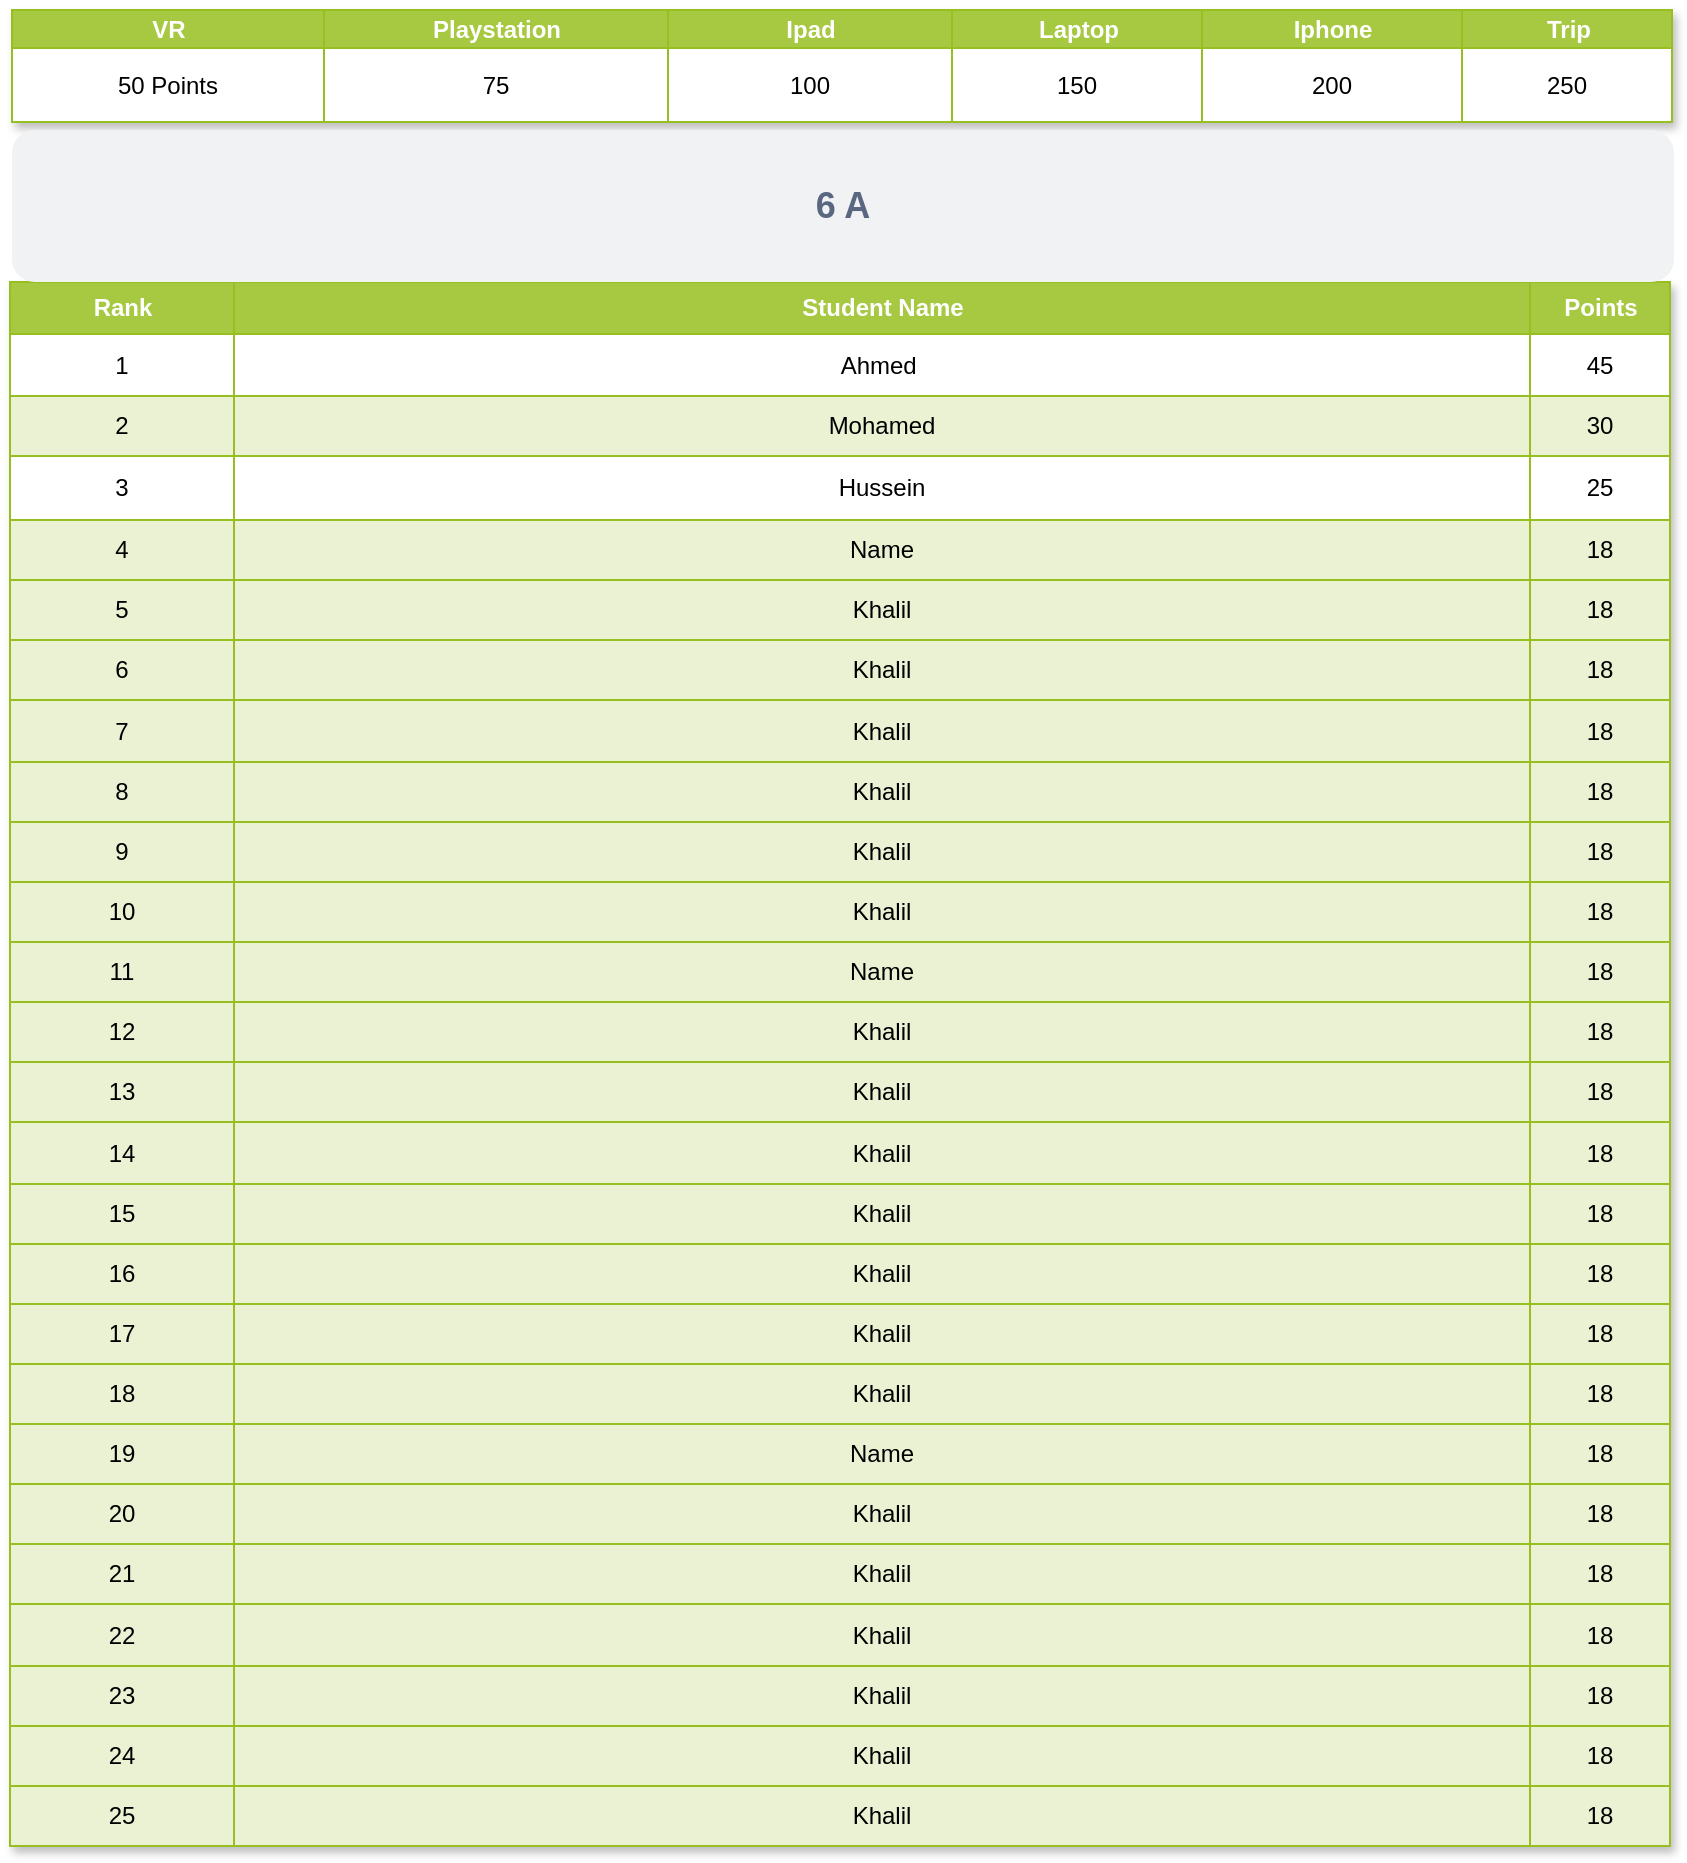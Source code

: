 <mxfile version="21.3.5" type="github">
  <diagram name="Page-1" id="uDbr7ncSvFRYVL_84d-0">
    <mxGraphModel dx="1195" dy="657" grid="1" gridSize="10" guides="1" tooltips="1" connect="1" arrows="1" fold="1" page="1" pageScale="1" pageWidth="850" pageHeight="1100" math="0" shadow="0">
      <root>
        <mxCell id="0" />
        <mxCell id="1" parent="0" />
        <mxCell id="jdthE1kOP9W3dMnnoPZ4-1" value="Assets" style="childLayout=tableLayout;recursiveResize=0;strokeColor=#98bf21;fillColor=#A7C942;shadow=1;" vertex="1" parent="1">
          <mxGeometry x="9" y="236" width="830" height="782.0" as="geometry" />
        </mxCell>
        <mxCell id="jdthE1kOP9W3dMnnoPZ4-2" style="shape=tableRow;horizontal=0;startSize=0;swimlaneHead=0;swimlaneBody=0;top=0;left=0;bottom=0;right=0;dropTarget=0;collapsible=0;recursiveResize=0;expand=0;fontStyle=0;strokeColor=inherit;fillColor=#ffffff;" vertex="1" parent="jdthE1kOP9W3dMnnoPZ4-1">
          <mxGeometry width="830" height="26" as="geometry" />
        </mxCell>
        <mxCell id="jdthE1kOP9W3dMnnoPZ4-44" value="Rank" style="connectable=0;recursiveResize=0;strokeColor=inherit;fillColor=#A7C942;align=center;fontStyle=1;fontColor=#FFFFFF;html=1;" vertex="1" parent="jdthE1kOP9W3dMnnoPZ4-2">
          <mxGeometry width="112" height="26" as="geometry">
            <mxRectangle width="112" height="26" as="alternateBounds" />
          </mxGeometry>
        </mxCell>
        <mxCell id="jdthE1kOP9W3dMnnoPZ4-3" value="Student Name" style="connectable=0;recursiveResize=0;strokeColor=inherit;fillColor=#A7C942;align=center;fontStyle=1;fontColor=#FFFFFF;html=1;" vertex="1" parent="jdthE1kOP9W3dMnnoPZ4-2">
          <mxGeometry x="112" width="648" height="26" as="geometry">
            <mxRectangle width="648" height="26" as="alternateBounds" />
          </mxGeometry>
        </mxCell>
        <mxCell id="jdthE1kOP9W3dMnnoPZ4-5" value="Points" style="connectable=0;recursiveResize=0;strokeColor=inherit;fillColor=#A7C942;align=center;fontStyle=1;fontColor=#FFFFFF;html=1;" vertex="1" parent="jdthE1kOP9W3dMnnoPZ4-2">
          <mxGeometry x="760" width="70" height="26" as="geometry">
            <mxRectangle width="70" height="26" as="alternateBounds" />
          </mxGeometry>
        </mxCell>
        <mxCell id="jdthE1kOP9W3dMnnoPZ4-6" value="" style="shape=tableRow;horizontal=0;startSize=0;swimlaneHead=0;swimlaneBody=0;top=0;left=0;bottom=0;right=0;dropTarget=0;collapsible=0;recursiveResize=0;expand=0;fontStyle=0;strokeColor=inherit;fillColor=#ffffff;" vertex="1" parent="jdthE1kOP9W3dMnnoPZ4-1">
          <mxGeometry y="26" width="830" height="31" as="geometry" />
        </mxCell>
        <mxCell id="jdthE1kOP9W3dMnnoPZ4-45" value="1" style="connectable=0;recursiveResize=0;strokeColor=inherit;fillColor=inherit;align=center;whiteSpace=wrap;html=1;" vertex="1" parent="jdthE1kOP9W3dMnnoPZ4-6">
          <mxGeometry width="112" height="31" as="geometry">
            <mxRectangle width="112" height="31" as="alternateBounds" />
          </mxGeometry>
        </mxCell>
        <mxCell id="jdthE1kOP9W3dMnnoPZ4-7" value="Ahmed&amp;nbsp;" style="connectable=0;recursiveResize=0;strokeColor=inherit;fillColor=inherit;align=center;whiteSpace=wrap;html=1;" vertex="1" parent="jdthE1kOP9W3dMnnoPZ4-6">
          <mxGeometry x="112" width="648" height="31" as="geometry">
            <mxRectangle width="648" height="31" as="alternateBounds" />
          </mxGeometry>
        </mxCell>
        <mxCell id="jdthE1kOP9W3dMnnoPZ4-9" value="45" style="connectable=0;recursiveResize=0;strokeColor=inherit;fillColor=inherit;align=center;whiteSpace=wrap;html=1;" vertex="1" parent="jdthE1kOP9W3dMnnoPZ4-6">
          <mxGeometry x="760" width="70" height="31" as="geometry">
            <mxRectangle width="70" height="31" as="alternateBounds" />
          </mxGeometry>
        </mxCell>
        <mxCell id="jdthE1kOP9W3dMnnoPZ4-10" value="" style="shape=tableRow;horizontal=0;startSize=0;swimlaneHead=0;swimlaneBody=0;top=0;left=0;bottom=0;right=0;dropTarget=0;collapsible=0;recursiveResize=0;expand=0;fontStyle=1;strokeColor=inherit;fillColor=#EAF2D3;" vertex="1" parent="jdthE1kOP9W3dMnnoPZ4-1">
          <mxGeometry y="57" width="830" height="30" as="geometry" />
        </mxCell>
        <mxCell id="jdthE1kOP9W3dMnnoPZ4-46" value="2" style="connectable=0;recursiveResize=0;strokeColor=inherit;fillColor=inherit;whiteSpace=wrap;html=1;" vertex="1" parent="jdthE1kOP9W3dMnnoPZ4-10">
          <mxGeometry width="112" height="30" as="geometry">
            <mxRectangle width="112" height="30" as="alternateBounds" />
          </mxGeometry>
        </mxCell>
        <mxCell id="jdthE1kOP9W3dMnnoPZ4-11" value="Mohamed" style="connectable=0;recursiveResize=0;strokeColor=inherit;fillColor=inherit;whiteSpace=wrap;html=1;" vertex="1" parent="jdthE1kOP9W3dMnnoPZ4-10">
          <mxGeometry x="112" width="648" height="30" as="geometry">
            <mxRectangle width="648" height="30" as="alternateBounds" />
          </mxGeometry>
        </mxCell>
        <mxCell id="jdthE1kOP9W3dMnnoPZ4-13" value="30" style="connectable=0;recursiveResize=0;strokeColor=inherit;fillColor=inherit;whiteSpace=wrap;html=1;" vertex="1" parent="jdthE1kOP9W3dMnnoPZ4-10">
          <mxGeometry x="760" width="70" height="30" as="geometry">
            <mxRectangle width="70" height="30" as="alternateBounds" />
          </mxGeometry>
        </mxCell>
        <mxCell id="jdthE1kOP9W3dMnnoPZ4-14" value="" style="shape=tableRow;horizontal=0;startSize=0;swimlaneHead=0;swimlaneBody=0;top=0;left=0;bottom=0;right=0;dropTarget=0;collapsible=0;recursiveResize=0;expand=0;fontStyle=0;strokeColor=inherit;fillColor=#ffffff;" vertex="1" parent="jdthE1kOP9W3dMnnoPZ4-1">
          <mxGeometry y="87" width="830" height="32" as="geometry" />
        </mxCell>
        <mxCell id="jdthE1kOP9W3dMnnoPZ4-47" value="3" style="connectable=0;recursiveResize=0;strokeColor=inherit;fillColor=inherit;fontStyle=0;align=center;whiteSpace=wrap;html=1;" vertex="1" parent="jdthE1kOP9W3dMnnoPZ4-14">
          <mxGeometry width="112" height="32" as="geometry">
            <mxRectangle width="112" height="32" as="alternateBounds" />
          </mxGeometry>
        </mxCell>
        <mxCell id="jdthE1kOP9W3dMnnoPZ4-15" value="Hussein" style="connectable=0;recursiveResize=0;strokeColor=inherit;fillColor=inherit;fontStyle=0;align=center;whiteSpace=wrap;html=1;" vertex="1" parent="jdthE1kOP9W3dMnnoPZ4-14">
          <mxGeometry x="112" width="648" height="32" as="geometry">
            <mxRectangle width="648" height="32" as="alternateBounds" />
          </mxGeometry>
        </mxCell>
        <mxCell id="jdthE1kOP9W3dMnnoPZ4-17" value="25" style="connectable=0;recursiveResize=0;strokeColor=inherit;fillColor=inherit;fontStyle=0;align=center;whiteSpace=wrap;html=1;" vertex="1" parent="jdthE1kOP9W3dMnnoPZ4-14">
          <mxGeometry x="760" width="70" height="32" as="geometry">
            <mxRectangle width="70" height="32" as="alternateBounds" />
          </mxGeometry>
        </mxCell>
        <mxCell id="jdthE1kOP9W3dMnnoPZ4-18" value="" style="shape=tableRow;horizontal=0;startSize=0;swimlaneHead=0;swimlaneBody=0;top=0;left=0;bottom=0;right=0;dropTarget=0;collapsible=0;recursiveResize=0;expand=0;fontStyle=1;strokeColor=inherit;fillColor=#EAF2D3;" vertex="1" parent="jdthE1kOP9W3dMnnoPZ4-1">
          <mxGeometry y="119" width="830" height="30" as="geometry" />
        </mxCell>
        <mxCell id="jdthE1kOP9W3dMnnoPZ4-48" value="4" style="connectable=0;recursiveResize=0;strokeColor=inherit;fillColor=inherit;whiteSpace=wrap;html=1;" vertex="1" parent="jdthE1kOP9W3dMnnoPZ4-18">
          <mxGeometry width="112" height="30" as="geometry">
            <mxRectangle width="112" height="30" as="alternateBounds" />
          </mxGeometry>
        </mxCell>
        <mxCell id="jdthE1kOP9W3dMnnoPZ4-19" value="Name" style="connectable=0;recursiveResize=0;strokeColor=inherit;fillColor=inherit;whiteSpace=wrap;html=1;" vertex="1" parent="jdthE1kOP9W3dMnnoPZ4-18">
          <mxGeometry x="112" width="648" height="30" as="geometry">
            <mxRectangle width="648" height="30" as="alternateBounds" />
          </mxGeometry>
        </mxCell>
        <mxCell id="jdthE1kOP9W3dMnnoPZ4-21" value="18" style="connectable=0;recursiveResize=0;strokeColor=inherit;fillColor=inherit;whiteSpace=wrap;html=1;" vertex="1" parent="jdthE1kOP9W3dMnnoPZ4-18">
          <mxGeometry x="760" width="70" height="30" as="geometry">
            <mxRectangle width="70" height="30" as="alternateBounds" />
          </mxGeometry>
        </mxCell>
        <mxCell id="jdthE1kOP9W3dMnnoPZ4-57" value="" style="shape=tableRow;horizontal=0;startSize=0;swimlaneHead=0;swimlaneBody=0;top=0;left=0;bottom=0;right=0;dropTarget=0;collapsible=0;recursiveResize=0;expand=0;fontStyle=1;strokeColor=inherit;fillColor=#EAF2D3;" vertex="1" parent="jdthE1kOP9W3dMnnoPZ4-1">
          <mxGeometry y="149" width="830" height="30" as="geometry" />
        </mxCell>
        <mxCell id="jdthE1kOP9W3dMnnoPZ4-58" value="5" style="connectable=0;recursiveResize=0;strokeColor=inherit;fillColor=inherit;whiteSpace=wrap;html=1;" vertex="1" parent="jdthE1kOP9W3dMnnoPZ4-57">
          <mxGeometry width="112" height="30" as="geometry">
            <mxRectangle width="112" height="30" as="alternateBounds" />
          </mxGeometry>
        </mxCell>
        <mxCell id="jdthE1kOP9W3dMnnoPZ4-59" value="Khalil" style="connectable=0;recursiveResize=0;strokeColor=inherit;fillColor=inherit;whiteSpace=wrap;html=1;" vertex="1" parent="jdthE1kOP9W3dMnnoPZ4-57">
          <mxGeometry x="112" width="648" height="30" as="geometry">
            <mxRectangle width="648" height="30" as="alternateBounds" />
          </mxGeometry>
        </mxCell>
        <mxCell id="jdthE1kOP9W3dMnnoPZ4-60" value="18" style="connectable=0;recursiveResize=0;strokeColor=inherit;fillColor=inherit;whiteSpace=wrap;html=1;" vertex="1" parent="jdthE1kOP9W3dMnnoPZ4-57">
          <mxGeometry x="760" width="70" height="30" as="geometry">
            <mxRectangle width="70" height="30" as="alternateBounds" />
          </mxGeometry>
        </mxCell>
        <mxCell id="jdthE1kOP9W3dMnnoPZ4-86" value="" style="shape=tableRow;horizontal=0;startSize=0;swimlaneHead=0;swimlaneBody=0;top=0;left=0;bottom=0;right=0;dropTarget=0;collapsible=0;recursiveResize=0;expand=0;fontStyle=1;strokeColor=inherit;fillColor=#EAF2D3;" vertex="1" parent="jdthE1kOP9W3dMnnoPZ4-1">
          <mxGeometry y="179" width="830" height="30" as="geometry" />
        </mxCell>
        <mxCell id="jdthE1kOP9W3dMnnoPZ4-87" value="6" style="connectable=0;recursiveResize=0;strokeColor=inherit;fillColor=inherit;whiteSpace=wrap;html=1;" vertex="1" parent="jdthE1kOP9W3dMnnoPZ4-86">
          <mxGeometry width="112" height="30" as="geometry">
            <mxRectangle width="112" height="30" as="alternateBounds" />
          </mxGeometry>
        </mxCell>
        <mxCell id="jdthE1kOP9W3dMnnoPZ4-88" value="Khalil" style="connectable=0;recursiveResize=0;strokeColor=inherit;fillColor=inherit;whiteSpace=wrap;html=1;" vertex="1" parent="jdthE1kOP9W3dMnnoPZ4-86">
          <mxGeometry x="112" width="648" height="30" as="geometry">
            <mxRectangle width="648" height="30" as="alternateBounds" />
          </mxGeometry>
        </mxCell>
        <mxCell id="jdthE1kOP9W3dMnnoPZ4-89" value="18" style="connectable=0;recursiveResize=0;strokeColor=inherit;fillColor=inherit;whiteSpace=wrap;html=1;" vertex="1" parent="jdthE1kOP9W3dMnnoPZ4-86">
          <mxGeometry x="760" width="70" height="30" as="geometry">
            <mxRectangle width="70" height="30" as="alternateBounds" />
          </mxGeometry>
        </mxCell>
        <mxCell id="jdthE1kOP9W3dMnnoPZ4-90" value="" style="shape=tableRow;horizontal=0;startSize=0;swimlaneHead=0;swimlaneBody=0;top=0;left=0;bottom=0;right=0;dropTarget=0;collapsible=0;recursiveResize=0;expand=0;fontStyle=1;strokeColor=inherit;fillColor=#EAF2D3;" vertex="1" parent="jdthE1kOP9W3dMnnoPZ4-1">
          <mxGeometry y="209" width="830" height="31" as="geometry" />
        </mxCell>
        <mxCell id="jdthE1kOP9W3dMnnoPZ4-91" value="7" style="connectable=0;recursiveResize=0;strokeColor=inherit;fillColor=inherit;whiteSpace=wrap;html=1;" vertex="1" parent="jdthE1kOP9W3dMnnoPZ4-90">
          <mxGeometry width="112" height="31" as="geometry">
            <mxRectangle width="112" height="31" as="alternateBounds" />
          </mxGeometry>
        </mxCell>
        <mxCell id="jdthE1kOP9W3dMnnoPZ4-92" value="Khalil" style="connectable=0;recursiveResize=0;strokeColor=inherit;fillColor=inherit;whiteSpace=wrap;html=1;" vertex="1" parent="jdthE1kOP9W3dMnnoPZ4-90">
          <mxGeometry x="112" width="648" height="31" as="geometry">
            <mxRectangle width="648" height="31" as="alternateBounds" />
          </mxGeometry>
        </mxCell>
        <mxCell id="jdthE1kOP9W3dMnnoPZ4-93" value="18" style="connectable=0;recursiveResize=0;strokeColor=inherit;fillColor=inherit;whiteSpace=wrap;html=1;" vertex="1" parent="jdthE1kOP9W3dMnnoPZ4-90">
          <mxGeometry x="760" width="70" height="31" as="geometry">
            <mxRectangle width="70" height="31" as="alternateBounds" />
          </mxGeometry>
        </mxCell>
        <mxCell id="jdthE1kOP9W3dMnnoPZ4-94" value="" style="shape=tableRow;horizontal=0;startSize=0;swimlaneHead=0;swimlaneBody=0;top=0;left=0;bottom=0;right=0;dropTarget=0;collapsible=0;recursiveResize=0;expand=0;fontStyle=1;strokeColor=inherit;fillColor=#EAF2D3;" vertex="1" parent="jdthE1kOP9W3dMnnoPZ4-1">
          <mxGeometry y="240" width="830" height="30" as="geometry" />
        </mxCell>
        <mxCell id="jdthE1kOP9W3dMnnoPZ4-95" value="8" style="connectable=0;recursiveResize=0;strokeColor=inherit;fillColor=inherit;whiteSpace=wrap;html=1;" vertex="1" parent="jdthE1kOP9W3dMnnoPZ4-94">
          <mxGeometry width="112" height="30" as="geometry">
            <mxRectangle width="112" height="30" as="alternateBounds" />
          </mxGeometry>
        </mxCell>
        <mxCell id="jdthE1kOP9W3dMnnoPZ4-96" value="Khalil" style="connectable=0;recursiveResize=0;strokeColor=inherit;fillColor=inherit;whiteSpace=wrap;html=1;" vertex="1" parent="jdthE1kOP9W3dMnnoPZ4-94">
          <mxGeometry x="112" width="648" height="30" as="geometry">
            <mxRectangle width="648" height="30" as="alternateBounds" />
          </mxGeometry>
        </mxCell>
        <mxCell id="jdthE1kOP9W3dMnnoPZ4-97" value="18" style="connectable=0;recursiveResize=0;strokeColor=inherit;fillColor=inherit;whiteSpace=wrap;html=1;" vertex="1" parent="jdthE1kOP9W3dMnnoPZ4-94">
          <mxGeometry x="760" width="70" height="30" as="geometry">
            <mxRectangle width="70" height="30" as="alternateBounds" />
          </mxGeometry>
        </mxCell>
        <mxCell id="jdthE1kOP9W3dMnnoPZ4-98" value="" style="shape=tableRow;horizontal=0;startSize=0;swimlaneHead=0;swimlaneBody=0;top=0;left=0;bottom=0;right=0;dropTarget=0;collapsible=0;recursiveResize=0;expand=0;fontStyle=1;strokeColor=inherit;fillColor=#EAF2D3;" vertex="1" parent="jdthE1kOP9W3dMnnoPZ4-1">
          <mxGeometry y="270" width="830" height="30" as="geometry" />
        </mxCell>
        <mxCell id="jdthE1kOP9W3dMnnoPZ4-99" value="9" style="connectable=0;recursiveResize=0;strokeColor=inherit;fillColor=inherit;whiteSpace=wrap;html=1;" vertex="1" parent="jdthE1kOP9W3dMnnoPZ4-98">
          <mxGeometry width="112" height="30" as="geometry">
            <mxRectangle width="112" height="30" as="alternateBounds" />
          </mxGeometry>
        </mxCell>
        <mxCell id="jdthE1kOP9W3dMnnoPZ4-100" value="Khalil" style="connectable=0;recursiveResize=0;strokeColor=inherit;fillColor=inherit;whiteSpace=wrap;html=1;" vertex="1" parent="jdthE1kOP9W3dMnnoPZ4-98">
          <mxGeometry x="112" width="648" height="30" as="geometry">
            <mxRectangle width="648" height="30" as="alternateBounds" />
          </mxGeometry>
        </mxCell>
        <mxCell id="jdthE1kOP9W3dMnnoPZ4-101" value="18" style="connectable=0;recursiveResize=0;strokeColor=inherit;fillColor=inherit;whiteSpace=wrap;html=1;" vertex="1" parent="jdthE1kOP9W3dMnnoPZ4-98">
          <mxGeometry x="760" width="70" height="30" as="geometry">
            <mxRectangle width="70" height="30" as="alternateBounds" />
          </mxGeometry>
        </mxCell>
        <mxCell id="jdthE1kOP9W3dMnnoPZ4-102" value="" style="shape=tableRow;horizontal=0;startSize=0;swimlaneHead=0;swimlaneBody=0;top=0;left=0;bottom=0;right=0;dropTarget=0;collapsible=0;recursiveResize=0;expand=0;fontStyle=1;strokeColor=inherit;fillColor=#EAF2D3;" vertex="1" parent="jdthE1kOP9W3dMnnoPZ4-1">
          <mxGeometry y="300" width="830" height="30" as="geometry" />
        </mxCell>
        <mxCell id="jdthE1kOP9W3dMnnoPZ4-103" value="10" style="connectable=0;recursiveResize=0;strokeColor=inherit;fillColor=inherit;whiteSpace=wrap;html=1;" vertex="1" parent="jdthE1kOP9W3dMnnoPZ4-102">
          <mxGeometry width="112" height="30" as="geometry">
            <mxRectangle width="112" height="30" as="alternateBounds" />
          </mxGeometry>
        </mxCell>
        <mxCell id="jdthE1kOP9W3dMnnoPZ4-104" value="Khalil" style="connectable=0;recursiveResize=0;strokeColor=inherit;fillColor=inherit;whiteSpace=wrap;html=1;" vertex="1" parent="jdthE1kOP9W3dMnnoPZ4-102">
          <mxGeometry x="112" width="648" height="30" as="geometry">
            <mxRectangle width="648" height="30" as="alternateBounds" />
          </mxGeometry>
        </mxCell>
        <mxCell id="jdthE1kOP9W3dMnnoPZ4-105" value="18" style="connectable=0;recursiveResize=0;strokeColor=inherit;fillColor=inherit;whiteSpace=wrap;html=1;" vertex="1" parent="jdthE1kOP9W3dMnnoPZ4-102">
          <mxGeometry x="760" width="70" height="30" as="geometry">
            <mxRectangle width="70" height="30" as="alternateBounds" />
          </mxGeometry>
        </mxCell>
        <mxCell id="jdthE1kOP9W3dMnnoPZ4-106" value="" style="shape=tableRow;horizontal=0;startSize=0;swimlaneHead=0;swimlaneBody=0;top=0;left=0;bottom=0;right=0;dropTarget=0;collapsible=0;recursiveResize=0;expand=0;fontStyle=1;strokeColor=inherit;fillColor=#EAF2D3;" vertex="1" parent="jdthE1kOP9W3dMnnoPZ4-1">
          <mxGeometry y="330" width="830" height="30" as="geometry" />
        </mxCell>
        <mxCell id="jdthE1kOP9W3dMnnoPZ4-107" value="11" style="connectable=0;recursiveResize=0;strokeColor=inherit;fillColor=inherit;whiteSpace=wrap;html=1;" vertex="1" parent="jdthE1kOP9W3dMnnoPZ4-106">
          <mxGeometry width="112" height="30" as="geometry">
            <mxRectangle width="112" height="30" as="alternateBounds" />
          </mxGeometry>
        </mxCell>
        <mxCell id="jdthE1kOP9W3dMnnoPZ4-108" value="Name" style="connectable=0;recursiveResize=0;strokeColor=inherit;fillColor=inherit;whiteSpace=wrap;html=1;" vertex="1" parent="jdthE1kOP9W3dMnnoPZ4-106">
          <mxGeometry x="112" width="648" height="30" as="geometry">
            <mxRectangle width="648" height="30" as="alternateBounds" />
          </mxGeometry>
        </mxCell>
        <mxCell id="jdthE1kOP9W3dMnnoPZ4-109" value="18" style="connectable=0;recursiveResize=0;strokeColor=inherit;fillColor=inherit;whiteSpace=wrap;html=1;" vertex="1" parent="jdthE1kOP9W3dMnnoPZ4-106">
          <mxGeometry x="760" width="70" height="30" as="geometry">
            <mxRectangle width="70" height="30" as="alternateBounds" />
          </mxGeometry>
        </mxCell>
        <mxCell id="jdthE1kOP9W3dMnnoPZ4-110" value="" style="shape=tableRow;horizontal=0;startSize=0;swimlaneHead=0;swimlaneBody=0;top=0;left=0;bottom=0;right=0;dropTarget=0;collapsible=0;recursiveResize=0;expand=0;fontStyle=1;strokeColor=inherit;fillColor=#EAF2D3;" vertex="1" parent="jdthE1kOP9W3dMnnoPZ4-1">
          <mxGeometry y="360" width="830" height="30" as="geometry" />
        </mxCell>
        <mxCell id="jdthE1kOP9W3dMnnoPZ4-111" value="12" style="connectable=0;recursiveResize=0;strokeColor=inherit;fillColor=inherit;whiteSpace=wrap;html=1;" vertex="1" parent="jdthE1kOP9W3dMnnoPZ4-110">
          <mxGeometry width="112" height="30" as="geometry">
            <mxRectangle width="112" height="30" as="alternateBounds" />
          </mxGeometry>
        </mxCell>
        <mxCell id="jdthE1kOP9W3dMnnoPZ4-112" value="Khalil" style="connectable=0;recursiveResize=0;strokeColor=inherit;fillColor=inherit;whiteSpace=wrap;html=1;" vertex="1" parent="jdthE1kOP9W3dMnnoPZ4-110">
          <mxGeometry x="112" width="648" height="30" as="geometry">
            <mxRectangle width="648" height="30" as="alternateBounds" />
          </mxGeometry>
        </mxCell>
        <mxCell id="jdthE1kOP9W3dMnnoPZ4-113" value="18" style="connectable=0;recursiveResize=0;strokeColor=inherit;fillColor=inherit;whiteSpace=wrap;html=1;" vertex="1" parent="jdthE1kOP9W3dMnnoPZ4-110">
          <mxGeometry x="760" width="70" height="30" as="geometry">
            <mxRectangle width="70" height="30" as="alternateBounds" />
          </mxGeometry>
        </mxCell>
        <mxCell id="jdthE1kOP9W3dMnnoPZ4-114" value="" style="shape=tableRow;horizontal=0;startSize=0;swimlaneHead=0;swimlaneBody=0;top=0;left=0;bottom=0;right=0;dropTarget=0;collapsible=0;recursiveResize=0;expand=0;fontStyle=1;strokeColor=inherit;fillColor=#EAF2D3;" vertex="1" parent="jdthE1kOP9W3dMnnoPZ4-1">
          <mxGeometry y="390" width="830" height="30" as="geometry" />
        </mxCell>
        <mxCell id="jdthE1kOP9W3dMnnoPZ4-115" value="13" style="connectable=0;recursiveResize=0;strokeColor=inherit;fillColor=inherit;whiteSpace=wrap;html=1;" vertex="1" parent="jdthE1kOP9W3dMnnoPZ4-114">
          <mxGeometry width="112" height="30" as="geometry">
            <mxRectangle width="112" height="30" as="alternateBounds" />
          </mxGeometry>
        </mxCell>
        <mxCell id="jdthE1kOP9W3dMnnoPZ4-116" value="Khalil" style="connectable=0;recursiveResize=0;strokeColor=inherit;fillColor=inherit;whiteSpace=wrap;html=1;" vertex="1" parent="jdthE1kOP9W3dMnnoPZ4-114">
          <mxGeometry x="112" width="648" height="30" as="geometry">
            <mxRectangle width="648" height="30" as="alternateBounds" />
          </mxGeometry>
        </mxCell>
        <mxCell id="jdthE1kOP9W3dMnnoPZ4-117" value="18" style="connectable=0;recursiveResize=0;strokeColor=inherit;fillColor=inherit;whiteSpace=wrap;html=1;" vertex="1" parent="jdthE1kOP9W3dMnnoPZ4-114">
          <mxGeometry x="760" width="70" height="30" as="geometry">
            <mxRectangle width="70" height="30" as="alternateBounds" />
          </mxGeometry>
        </mxCell>
        <mxCell id="jdthE1kOP9W3dMnnoPZ4-118" value="" style="shape=tableRow;horizontal=0;startSize=0;swimlaneHead=0;swimlaneBody=0;top=0;left=0;bottom=0;right=0;dropTarget=0;collapsible=0;recursiveResize=0;expand=0;fontStyle=1;strokeColor=inherit;fillColor=#EAF2D3;" vertex="1" parent="jdthE1kOP9W3dMnnoPZ4-1">
          <mxGeometry y="420" width="830" height="31" as="geometry" />
        </mxCell>
        <mxCell id="jdthE1kOP9W3dMnnoPZ4-119" value="14" style="connectable=0;recursiveResize=0;strokeColor=inherit;fillColor=inherit;whiteSpace=wrap;html=1;" vertex="1" parent="jdthE1kOP9W3dMnnoPZ4-118">
          <mxGeometry width="112" height="31" as="geometry">
            <mxRectangle width="112" height="31" as="alternateBounds" />
          </mxGeometry>
        </mxCell>
        <mxCell id="jdthE1kOP9W3dMnnoPZ4-120" value="Khalil" style="connectable=0;recursiveResize=0;strokeColor=inherit;fillColor=inherit;whiteSpace=wrap;html=1;" vertex="1" parent="jdthE1kOP9W3dMnnoPZ4-118">
          <mxGeometry x="112" width="648" height="31" as="geometry">
            <mxRectangle width="648" height="31" as="alternateBounds" />
          </mxGeometry>
        </mxCell>
        <mxCell id="jdthE1kOP9W3dMnnoPZ4-121" value="18" style="connectable=0;recursiveResize=0;strokeColor=inherit;fillColor=inherit;whiteSpace=wrap;html=1;" vertex="1" parent="jdthE1kOP9W3dMnnoPZ4-118">
          <mxGeometry x="760" width="70" height="31" as="geometry">
            <mxRectangle width="70" height="31" as="alternateBounds" />
          </mxGeometry>
        </mxCell>
        <mxCell id="jdthE1kOP9W3dMnnoPZ4-122" value="" style="shape=tableRow;horizontal=0;startSize=0;swimlaneHead=0;swimlaneBody=0;top=0;left=0;bottom=0;right=0;dropTarget=0;collapsible=0;recursiveResize=0;expand=0;fontStyle=1;strokeColor=inherit;fillColor=#EAF2D3;" vertex="1" parent="jdthE1kOP9W3dMnnoPZ4-1">
          <mxGeometry y="451" width="830" height="30" as="geometry" />
        </mxCell>
        <mxCell id="jdthE1kOP9W3dMnnoPZ4-123" value="15" style="connectable=0;recursiveResize=0;strokeColor=inherit;fillColor=inherit;whiteSpace=wrap;html=1;" vertex="1" parent="jdthE1kOP9W3dMnnoPZ4-122">
          <mxGeometry width="112" height="30" as="geometry">
            <mxRectangle width="112" height="30" as="alternateBounds" />
          </mxGeometry>
        </mxCell>
        <mxCell id="jdthE1kOP9W3dMnnoPZ4-124" value="Khalil" style="connectable=0;recursiveResize=0;strokeColor=inherit;fillColor=inherit;whiteSpace=wrap;html=1;" vertex="1" parent="jdthE1kOP9W3dMnnoPZ4-122">
          <mxGeometry x="112" width="648" height="30" as="geometry">
            <mxRectangle width="648" height="30" as="alternateBounds" />
          </mxGeometry>
        </mxCell>
        <mxCell id="jdthE1kOP9W3dMnnoPZ4-125" value="18" style="connectable=0;recursiveResize=0;strokeColor=inherit;fillColor=inherit;whiteSpace=wrap;html=1;" vertex="1" parent="jdthE1kOP9W3dMnnoPZ4-122">
          <mxGeometry x="760" width="70" height="30" as="geometry">
            <mxRectangle width="70" height="30" as="alternateBounds" />
          </mxGeometry>
        </mxCell>
        <mxCell id="jdthE1kOP9W3dMnnoPZ4-126" value="" style="shape=tableRow;horizontal=0;startSize=0;swimlaneHead=0;swimlaneBody=0;top=0;left=0;bottom=0;right=0;dropTarget=0;collapsible=0;recursiveResize=0;expand=0;fontStyle=1;strokeColor=inherit;fillColor=#EAF2D3;" vertex="1" parent="jdthE1kOP9W3dMnnoPZ4-1">
          <mxGeometry y="481" width="830" height="30" as="geometry" />
        </mxCell>
        <mxCell id="jdthE1kOP9W3dMnnoPZ4-127" value="16" style="connectable=0;recursiveResize=0;strokeColor=inherit;fillColor=inherit;whiteSpace=wrap;html=1;" vertex="1" parent="jdthE1kOP9W3dMnnoPZ4-126">
          <mxGeometry width="112" height="30" as="geometry">
            <mxRectangle width="112" height="30" as="alternateBounds" />
          </mxGeometry>
        </mxCell>
        <mxCell id="jdthE1kOP9W3dMnnoPZ4-128" value="Khalil" style="connectable=0;recursiveResize=0;strokeColor=inherit;fillColor=inherit;whiteSpace=wrap;html=1;" vertex="1" parent="jdthE1kOP9W3dMnnoPZ4-126">
          <mxGeometry x="112" width="648" height="30" as="geometry">
            <mxRectangle width="648" height="30" as="alternateBounds" />
          </mxGeometry>
        </mxCell>
        <mxCell id="jdthE1kOP9W3dMnnoPZ4-129" value="18" style="connectable=0;recursiveResize=0;strokeColor=inherit;fillColor=inherit;whiteSpace=wrap;html=1;" vertex="1" parent="jdthE1kOP9W3dMnnoPZ4-126">
          <mxGeometry x="760" width="70" height="30" as="geometry">
            <mxRectangle width="70" height="30" as="alternateBounds" />
          </mxGeometry>
        </mxCell>
        <mxCell id="jdthE1kOP9W3dMnnoPZ4-130" value="" style="shape=tableRow;horizontal=0;startSize=0;swimlaneHead=0;swimlaneBody=0;top=0;left=0;bottom=0;right=0;dropTarget=0;collapsible=0;recursiveResize=0;expand=0;fontStyle=1;strokeColor=inherit;fillColor=#EAF2D3;" vertex="1" parent="jdthE1kOP9W3dMnnoPZ4-1">
          <mxGeometry y="511" width="830" height="30" as="geometry" />
        </mxCell>
        <mxCell id="jdthE1kOP9W3dMnnoPZ4-131" value="17" style="connectable=0;recursiveResize=0;strokeColor=inherit;fillColor=inherit;whiteSpace=wrap;html=1;" vertex="1" parent="jdthE1kOP9W3dMnnoPZ4-130">
          <mxGeometry width="112" height="30" as="geometry">
            <mxRectangle width="112" height="30" as="alternateBounds" />
          </mxGeometry>
        </mxCell>
        <mxCell id="jdthE1kOP9W3dMnnoPZ4-132" value="Khalil" style="connectable=0;recursiveResize=0;strokeColor=inherit;fillColor=inherit;whiteSpace=wrap;html=1;" vertex="1" parent="jdthE1kOP9W3dMnnoPZ4-130">
          <mxGeometry x="112" width="648" height="30" as="geometry">
            <mxRectangle width="648" height="30" as="alternateBounds" />
          </mxGeometry>
        </mxCell>
        <mxCell id="jdthE1kOP9W3dMnnoPZ4-133" value="18" style="connectable=0;recursiveResize=0;strokeColor=inherit;fillColor=inherit;whiteSpace=wrap;html=1;" vertex="1" parent="jdthE1kOP9W3dMnnoPZ4-130">
          <mxGeometry x="760" width="70" height="30" as="geometry">
            <mxRectangle width="70" height="30" as="alternateBounds" />
          </mxGeometry>
        </mxCell>
        <mxCell id="jdthE1kOP9W3dMnnoPZ4-134" value="" style="shape=tableRow;horizontal=0;startSize=0;swimlaneHead=0;swimlaneBody=0;top=0;left=0;bottom=0;right=0;dropTarget=0;collapsible=0;recursiveResize=0;expand=0;fontStyle=1;strokeColor=inherit;fillColor=#EAF2D3;" vertex="1" parent="jdthE1kOP9W3dMnnoPZ4-1">
          <mxGeometry y="541" width="830" height="30" as="geometry" />
        </mxCell>
        <mxCell id="jdthE1kOP9W3dMnnoPZ4-135" value="18" style="connectable=0;recursiveResize=0;strokeColor=inherit;fillColor=inherit;whiteSpace=wrap;html=1;" vertex="1" parent="jdthE1kOP9W3dMnnoPZ4-134">
          <mxGeometry width="112" height="30" as="geometry">
            <mxRectangle width="112" height="30" as="alternateBounds" />
          </mxGeometry>
        </mxCell>
        <mxCell id="jdthE1kOP9W3dMnnoPZ4-136" value="Khalil" style="connectable=0;recursiveResize=0;strokeColor=inherit;fillColor=inherit;whiteSpace=wrap;html=1;" vertex="1" parent="jdthE1kOP9W3dMnnoPZ4-134">
          <mxGeometry x="112" width="648" height="30" as="geometry">
            <mxRectangle width="648" height="30" as="alternateBounds" />
          </mxGeometry>
        </mxCell>
        <mxCell id="jdthE1kOP9W3dMnnoPZ4-137" value="18" style="connectable=0;recursiveResize=0;strokeColor=inherit;fillColor=inherit;whiteSpace=wrap;html=1;" vertex="1" parent="jdthE1kOP9W3dMnnoPZ4-134">
          <mxGeometry x="760" width="70" height="30" as="geometry">
            <mxRectangle width="70" height="30" as="alternateBounds" />
          </mxGeometry>
        </mxCell>
        <mxCell id="jdthE1kOP9W3dMnnoPZ4-138" value="" style="shape=tableRow;horizontal=0;startSize=0;swimlaneHead=0;swimlaneBody=0;top=0;left=0;bottom=0;right=0;dropTarget=0;collapsible=0;recursiveResize=0;expand=0;fontStyle=1;strokeColor=inherit;fillColor=#EAF2D3;" vertex="1" parent="jdthE1kOP9W3dMnnoPZ4-1">
          <mxGeometry y="571" width="830" height="30" as="geometry" />
        </mxCell>
        <mxCell id="jdthE1kOP9W3dMnnoPZ4-139" value="19" style="connectable=0;recursiveResize=0;strokeColor=inherit;fillColor=inherit;whiteSpace=wrap;html=1;" vertex="1" parent="jdthE1kOP9W3dMnnoPZ4-138">
          <mxGeometry width="112" height="30" as="geometry">
            <mxRectangle width="112" height="30" as="alternateBounds" />
          </mxGeometry>
        </mxCell>
        <mxCell id="jdthE1kOP9W3dMnnoPZ4-140" value="Name" style="connectable=0;recursiveResize=0;strokeColor=inherit;fillColor=inherit;whiteSpace=wrap;html=1;" vertex="1" parent="jdthE1kOP9W3dMnnoPZ4-138">
          <mxGeometry x="112" width="648" height="30" as="geometry">
            <mxRectangle width="648" height="30" as="alternateBounds" />
          </mxGeometry>
        </mxCell>
        <mxCell id="jdthE1kOP9W3dMnnoPZ4-141" value="18" style="connectable=0;recursiveResize=0;strokeColor=inherit;fillColor=inherit;whiteSpace=wrap;html=1;" vertex="1" parent="jdthE1kOP9W3dMnnoPZ4-138">
          <mxGeometry x="760" width="70" height="30" as="geometry">
            <mxRectangle width="70" height="30" as="alternateBounds" />
          </mxGeometry>
        </mxCell>
        <mxCell id="jdthE1kOP9W3dMnnoPZ4-142" value="" style="shape=tableRow;horizontal=0;startSize=0;swimlaneHead=0;swimlaneBody=0;top=0;left=0;bottom=0;right=0;dropTarget=0;collapsible=0;recursiveResize=0;expand=0;fontStyle=1;strokeColor=inherit;fillColor=#EAF2D3;" vertex="1" parent="jdthE1kOP9W3dMnnoPZ4-1">
          <mxGeometry y="601" width="830" height="30" as="geometry" />
        </mxCell>
        <mxCell id="jdthE1kOP9W3dMnnoPZ4-143" value="20" style="connectable=0;recursiveResize=0;strokeColor=inherit;fillColor=inherit;whiteSpace=wrap;html=1;" vertex="1" parent="jdthE1kOP9W3dMnnoPZ4-142">
          <mxGeometry width="112" height="30" as="geometry">
            <mxRectangle width="112" height="30" as="alternateBounds" />
          </mxGeometry>
        </mxCell>
        <mxCell id="jdthE1kOP9W3dMnnoPZ4-144" value="Khalil" style="connectable=0;recursiveResize=0;strokeColor=inherit;fillColor=inherit;whiteSpace=wrap;html=1;" vertex="1" parent="jdthE1kOP9W3dMnnoPZ4-142">
          <mxGeometry x="112" width="648" height="30" as="geometry">
            <mxRectangle width="648" height="30" as="alternateBounds" />
          </mxGeometry>
        </mxCell>
        <mxCell id="jdthE1kOP9W3dMnnoPZ4-145" value="18" style="connectable=0;recursiveResize=0;strokeColor=inherit;fillColor=inherit;whiteSpace=wrap;html=1;" vertex="1" parent="jdthE1kOP9W3dMnnoPZ4-142">
          <mxGeometry x="760" width="70" height="30" as="geometry">
            <mxRectangle width="70" height="30" as="alternateBounds" />
          </mxGeometry>
        </mxCell>
        <mxCell id="jdthE1kOP9W3dMnnoPZ4-146" value="" style="shape=tableRow;horizontal=0;startSize=0;swimlaneHead=0;swimlaneBody=0;top=0;left=0;bottom=0;right=0;dropTarget=0;collapsible=0;recursiveResize=0;expand=0;fontStyle=1;strokeColor=inherit;fillColor=#EAF2D3;" vertex="1" parent="jdthE1kOP9W3dMnnoPZ4-1">
          <mxGeometry y="631" width="830" height="30" as="geometry" />
        </mxCell>
        <mxCell id="jdthE1kOP9W3dMnnoPZ4-147" value="21" style="connectable=0;recursiveResize=0;strokeColor=inherit;fillColor=inherit;whiteSpace=wrap;html=1;" vertex="1" parent="jdthE1kOP9W3dMnnoPZ4-146">
          <mxGeometry width="112" height="30" as="geometry">
            <mxRectangle width="112" height="30" as="alternateBounds" />
          </mxGeometry>
        </mxCell>
        <mxCell id="jdthE1kOP9W3dMnnoPZ4-148" value="Khalil" style="connectable=0;recursiveResize=0;strokeColor=inherit;fillColor=inherit;whiteSpace=wrap;html=1;" vertex="1" parent="jdthE1kOP9W3dMnnoPZ4-146">
          <mxGeometry x="112" width="648" height="30" as="geometry">
            <mxRectangle width="648" height="30" as="alternateBounds" />
          </mxGeometry>
        </mxCell>
        <mxCell id="jdthE1kOP9W3dMnnoPZ4-149" value="18" style="connectable=0;recursiveResize=0;strokeColor=inherit;fillColor=inherit;whiteSpace=wrap;html=1;" vertex="1" parent="jdthE1kOP9W3dMnnoPZ4-146">
          <mxGeometry x="760" width="70" height="30" as="geometry">
            <mxRectangle width="70" height="30" as="alternateBounds" />
          </mxGeometry>
        </mxCell>
        <mxCell id="jdthE1kOP9W3dMnnoPZ4-150" value="" style="shape=tableRow;horizontal=0;startSize=0;swimlaneHead=0;swimlaneBody=0;top=0;left=0;bottom=0;right=0;dropTarget=0;collapsible=0;recursiveResize=0;expand=0;fontStyle=1;strokeColor=inherit;fillColor=#EAF2D3;" vertex="1" parent="jdthE1kOP9W3dMnnoPZ4-1">
          <mxGeometry y="661" width="830" height="31" as="geometry" />
        </mxCell>
        <mxCell id="jdthE1kOP9W3dMnnoPZ4-151" value="22" style="connectable=0;recursiveResize=0;strokeColor=inherit;fillColor=inherit;whiteSpace=wrap;html=1;" vertex="1" parent="jdthE1kOP9W3dMnnoPZ4-150">
          <mxGeometry width="112" height="31" as="geometry">
            <mxRectangle width="112" height="31" as="alternateBounds" />
          </mxGeometry>
        </mxCell>
        <mxCell id="jdthE1kOP9W3dMnnoPZ4-152" value="Khalil" style="connectable=0;recursiveResize=0;strokeColor=inherit;fillColor=inherit;whiteSpace=wrap;html=1;" vertex="1" parent="jdthE1kOP9W3dMnnoPZ4-150">
          <mxGeometry x="112" width="648" height="31" as="geometry">
            <mxRectangle width="648" height="31" as="alternateBounds" />
          </mxGeometry>
        </mxCell>
        <mxCell id="jdthE1kOP9W3dMnnoPZ4-153" value="18" style="connectable=0;recursiveResize=0;strokeColor=inherit;fillColor=inherit;whiteSpace=wrap;html=1;" vertex="1" parent="jdthE1kOP9W3dMnnoPZ4-150">
          <mxGeometry x="760" width="70" height="31" as="geometry">
            <mxRectangle width="70" height="31" as="alternateBounds" />
          </mxGeometry>
        </mxCell>
        <mxCell id="jdthE1kOP9W3dMnnoPZ4-154" value="" style="shape=tableRow;horizontal=0;startSize=0;swimlaneHead=0;swimlaneBody=0;top=0;left=0;bottom=0;right=0;dropTarget=0;collapsible=0;recursiveResize=0;expand=0;fontStyle=1;strokeColor=inherit;fillColor=#EAF2D3;" vertex="1" parent="jdthE1kOP9W3dMnnoPZ4-1">
          <mxGeometry y="692" width="830" height="30" as="geometry" />
        </mxCell>
        <mxCell id="jdthE1kOP9W3dMnnoPZ4-155" value="23" style="connectable=0;recursiveResize=0;strokeColor=inherit;fillColor=inherit;whiteSpace=wrap;html=1;" vertex="1" parent="jdthE1kOP9W3dMnnoPZ4-154">
          <mxGeometry width="112" height="30" as="geometry">
            <mxRectangle width="112" height="30" as="alternateBounds" />
          </mxGeometry>
        </mxCell>
        <mxCell id="jdthE1kOP9W3dMnnoPZ4-156" value="Khalil" style="connectable=0;recursiveResize=0;strokeColor=inherit;fillColor=inherit;whiteSpace=wrap;html=1;" vertex="1" parent="jdthE1kOP9W3dMnnoPZ4-154">
          <mxGeometry x="112" width="648" height="30" as="geometry">
            <mxRectangle width="648" height="30" as="alternateBounds" />
          </mxGeometry>
        </mxCell>
        <mxCell id="jdthE1kOP9W3dMnnoPZ4-157" value="18" style="connectable=0;recursiveResize=0;strokeColor=inherit;fillColor=inherit;whiteSpace=wrap;html=1;" vertex="1" parent="jdthE1kOP9W3dMnnoPZ4-154">
          <mxGeometry x="760" width="70" height="30" as="geometry">
            <mxRectangle width="70" height="30" as="alternateBounds" />
          </mxGeometry>
        </mxCell>
        <mxCell id="jdthE1kOP9W3dMnnoPZ4-158" value="" style="shape=tableRow;horizontal=0;startSize=0;swimlaneHead=0;swimlaneBody=0;top=0;left=0;bottom=0;right=0;dropTarget=0;collapsible=0;recursiveResize=0;expand=0;fontStyle=1;strokeColor=inherit;fillColor=#EAF2D3;" vertex="1" parent="jdthE1kOP9W3dMnnoPZ4-1">
          <mxGeometry y="722" width="830" height="30" as="geometry" />
        </mxCell>
        <mxCell id="jdthE1kOP9W3dMnnoPZ4-159" value="24" style="connectable=0;recursiveResize=0;strokeColor=inherit;fillColor=inherit;whiteSpace=wrap;html=1;" vertex="1" parent="jdthE1kOP9W3dMnnoPZ4-158">
          <mxGeometry width="112" height="30" as="geometry">
            <mxRectangle width="112" height="30" as="alternateBounds" />
          </mxGeometry>
        </mxCell>
        <mxCell id="jdthE1kOP9W3dMnnoPZ4-160" value="Khalil" style="connectable=0;recursiveResize=0;strokeColor=inherit;fillColor=inherit;whiteSpace=wrap;html=1;" vertex="1" parent="jdthE1kOP9W3dMnnoPZ4-158">
          <mxGeometry x="112" width="648" height="30" as="geometry">
            <mxRectangle width="648" height="30" as="alternateBounds" />
          </mxGeometry>
        </mxCell>
        <mxCell id="jdthE1kOP9W3dMnnoPZ4-161" value="18" style="connectable=0;recursiveResize=0;strokeColor=inherit;fillColor=inherit;whiteSpace=wrap;html=1;" vertex="1" parent="jdthE1kOP9W3dMnnoPZ4-158">
          <mxGeometry x="760" width="70" height="30" as="geometry">
            <mxRectangle width="70" height="30" as="alternateBounds" />
          </mxGeometry>
        </mxCell>
        <mxCell id="jdthE1kOP9W3dMnnoPZ4-162" value="" style="shape=tableRow;horizontal=0;startSize=0;swimlaneHead=0;swimlaneBody=0;top=0;left=0;bottom=0;right=0;dropTarget=0;collapsible=0;recursiveResize=0;expand=0;fontStyle=1;strokeColor=inherit;fillColor=#EAF2D3;" vertex="1" parent="jdthE1kOP9W3dMnnoPZ4-1">
          <mxGeometry y="752" width="830" height="30" as="geometry" />
        </mxCell>
        <mxCell id="jdthE1kOP9W3dMnnoPZ4-163" value="25" style="connectable=0;recursiveResize=0;strokeColor=inherit;fillColor=inherit;whiteSpace=wrap;html=1;" vertex="1" parent="jdthE1kOP9W3dMnnoPZ4-162">
          <mxGeometry width="112" height="30" as="geometry">
            <mxRectangle width="112" height="30" as="alternateBounds" />
          </mxGeometry>
        </mxCell>
        <mxCell id="jdthE1kOP9W3dMnnoPZ4-164" value="Khalil" style="connectable=0;recursiveResize=0;strokeColor=inherit;fillColor=inherit;whiteSpace=wrap;html=1;" vertex="1" parent="jdthE1kOP9W3dMnnoPZ4-162">
          <mxGeometry x="112" width="648" height="30" as="geometry">
            <mxRectangle width="648" height="30" as="alternateBounds" />
          </mxGeometry>
        </mxCell>
        <mxCell id="jdthE1kOP9W3dMnnoPZ4-165" value="18" style="connectable=0;recursiveResize=0;strokeColor=inherit;fillColor=inherit;whiteSpace=wrap;html=1;" vertex="1" parent="jdthE1kOP9W3dMnnoPZ4-162">
          <mxGeometry x="760" width="70" height="30" as="geometry">
            <mxRectangle width="70" height="30" as="alternateBounds" />
          </mxGeometry>
        </mxCell>
        <mxCell id="jdthE1kOP9W3dMnnoPZ4-22" value="Assets" style="childLayout=tableLayout;recursiveResize=0;strokeColor=#98bf21;fillColor=#A7C942;shadow=1;" vertex="1" parent="1">
          <mxGeometry x="10" y="100" width="830" height="56" as="geometry" />
        </mxCell>
        <mxCell id="jdthE1kOP9W3dMnnoPZ4-23" style="shape=tableRow;horizontal=0;startSize=0;swimlaneHead=0;swimlaneBody=0;top=0;left=0;bottom=0;right=0;dropTarget=0;collapsible=0;recursiveResize=0;expand=0;fontStyle=0;strokeColor=inherit;fillColor=#ffffff;" vertex="1" parent="jdthE1kOP9W3dMnnoPZ4-22">
          <mxGeometry width="830" height="19" as="geometry" />
        </mxCell>
        <mxCell id="jdthE1kOP9W3dMnnoPZ4-24" value="VR" style="connectable=0;recursiveResize=0;strokeColor=inherit;fillColor=#A7C942;align=center;fontStyle=1;fontColor=#FFFFFF;html=1;" vertex="1" parent="jdthE1kOP9W3dMnnoPZ4-23">
          <mxGeometry width="156" height="19" as="geometry">
            <mxRectangle width="156" height="19" as="alternateBounds" />
          </mxGeometry>
        </mxCell>
        <mxCell id="jdthE1kOP9W3dMnnoPZ4-25" value="Playstation" style="connectable=0;recursiveResize=0;strokeColor=inherit;fillColor=#A7C942;align=center;fontStyle=1;fontColor=#FFFFFF;html=1;" vertex="1" parent="jdthE1kOP9W3dMnnoPZ4-23">
          <mxGeometry x="156" width="172" height="19" as="geometry">
            <mxRectangle width="172" height="19" as="alternateBounds" />
          </mxGeometry>
        </mxCell>
        <mxCell id="jdthE1kOP9W3dMnnoPZ4-26" value="Ipad" style="connectable=0;recursiveResize=0;strokeColor=inherit;fillColor=#A7C942;align=center;fontStyle=1;fontColor=#FFFFFF;html=1;" vertex="1" parent="jdthE1kOP9W3dMnnoPZ4-23">
          <mxGeometry x="328" width="142" height="19" as="geometry">
            <mxRectangle width="142" height="19" as="alternateBounds" />
          </mxGeometry>
        </mxCell>
        <mxCell id="jdthE1kOP9W3dMnnoPZ4-49" value="Laptop" style="connectable=0;recursiveResize=0;strokeColor=inherit;fillColor=#A7C942;align=center;fontStyle=1;fontColor=#FFFFFF;html=1;" vertex="1" parent="jdthE1kOP9W3dMnnoPZ4-23">
          <mxGeometry x="470" width="125" height="19" as="geometry">
            <mxRectangle width="125" height="19" as="alternateBounds" />
          </mxGeometry>
        </mxCell>
        <mxCell id="jdthE1kOP9W3dMnnoPZ4-51" value="Iphone" style="connectable=0;recursiveResize=0;strokeColor=inherit;fillColor=#A7C942;align=center;fontStyle=1;fontColor=#FFFFFF;html=1;" vertex="1" parent="jdthE1kOP9W3dMnnoPZ4-23">
          <mxGeometry x="595" width="130" height="19" as="geometry">
            <mxRectangle width="130" height="19" as="alternateBounds" />
          </mxGeometry>
        </mxCell>
        <mxCell id="jdthE1kOP9W3dMnnoPZ4-53" value="Trip" style="connectable=0;recursiveResize=0;strokeColor=inherit;fillColor=#A7C942;align=center;fontStyle=1;fontColor=#FFFFFF;html=1;" vertex="1" parent="jdthE1kOP9W3dMnnoPZ4-23">
          <mxGeometry x="725" width="105" height="19" as="geometry">
            <mxRectangle width="105" height="19" as="alternateBounds" />
          </mxGeometry>
        </mxCell>
        <mxCell id="jdthE1kOP9W3dMnnoPZ4-27" value="" style="shape=tableRow;horizontal=0;startSize=0;swimlaneHead=0;swimlaneBody=0;top=0;left=0;bottom=0;right=0;dropTarget=0;collapsible=0;recursiveResize=0;expand=0;fontStyle=0;strokeColor=inherit;fillColor=#ffffff;" vertex="1" parent="jdthE1kOP9W3dMnnoPZ4-22">
          <mxGeometry y="19" width="830" height="37" as="geometry" />
        </mxCell>
        <mxCell id="jdthE1kOP9W3dMnnoPZ4-28" value="50 Points" style="connectable=0;recursiveResize=0;strokeColor=inherit;fillColor=inherit;align=center;whiteSpace=wrap;html=1;" vertex="1" parent="jdthE1kOP9W3dMnnoPZ4-27">
          <mxGeometry width="156" height="37" as="geometry">
            <mxRectangle width="156" height="37" as="alternateBounds" />
          </mxGeometry>
        </mxCell>
        <mxCell id="jdthE1kOP9W3dMnnoPZ4-29" value="75" style="connectable=0;recursiveResize=0;strokeColor=inherit;fillColor=inherit;align=center;whiteSpace=wrap;html=1;" vertex="1" parent="jdthE1kOP9W3dMnnoPZ4-27">
          <mxGeometry x="156" width="172" height="37" as="geometry">
            <mxRectangle width="172" height="37" as="alternateBounds" />
          </mxGeometry>
        </mxCell>
        <mxCell id="jdthE1kOP9W3dMnnoPZ4-30" value="100" style="connectable=0;recursiveResize=0;strokeColor=inherit;fillColor=inherit;align=center;whiteSpace=wrap;html=1;" vertex="1" parent="jdthE1kOP9W3dMnnoPZ4-27">
          <mxGeometry x="328" width="142" height="37" as="geometry">
            <mxRectangle width="142" height="37" as="alternateBounds" />
          </mxGeometry>
        </mxCell>
        <mxCell id="jdthE1kOP9W3dMnnoPZ4-50" value="150" style="connectable=0;recursiveResize=0;strokeColor=inherit;fillColor=inherit;align=center;whiteSpace=wrap;html=1;" vertex="1" parent="jdthE1kOP9W3dMnnoPZ4-27">
          <mxGeometry x="470" width="125" height="37" as="geometry">
            <mxRectangle width="125" height="37" as="alternateBounds" />
          </mxGeometry>
        </mxCell>
        <mxCell id="jdthE1kOP9W3dMnnoPZ4-52" value="200" style="connectable=0;recursiveResize=0;strokeColor=inherit;fillColor=inherit;align=center;whiteSpace=wrap;html=1;" vertex="1" parent="jdthE1kOP9W3dMnnoPZ4-27">
          <mxGeometry x="595" width="130" height="37" as="geometry">
            <mxRectangle width="130" height="37" as="alternateBounds" />
          </mxGeometry>
        </mxCell>
        <mxCell id="jdthE1kOP9W3dMnnoPZ4-54" value="250" style="connectable=0;recursiveResize=0;strokeColor=inherit;fillColor=inherit;align=center;whiteSpace=wrap;html=1;" vertex="1" parent="jdthE1kOP9W3dMnnoPZ4-27">
          <mxGeometry x="725" width="105" height="37" as="geometry">
            <mxRectangle width="105" height="37" as="alternateBounds" />
          </mxGeometry>
        </mxCell>
        <mxCell id="jdthE1kOP9W3dMnnoPZ4-43" value="6 A" style="rounded=1;align=center;fillColor=#F1F2F4;strokeColor=none;html=1;whiteSpace=wrap;fontColor=#596780;fontSize=18;fontStyle=1" vertex="1" parent="1">
          <mxGeometry x="10" y="160" width="831" height="76" as="geometry" />
        </mxCell>
        <mxCell id="jdthE1kOP9W3dMnnoPZ4-166" value="" style="shape=image;html=1;verticalAlign=top;verticalLabelPosition=bottom;labelBackgroundColor=#ffffff;imageAspect=0;aspect=fixed;image=https://cdn2.iconfinder.com/data/icons/font-awesome/1792/qrcode-128.png" vertex="1" parent="1">
          <mxGeometry x="754" y="156" width="87" height="87" as="geometry" />
        </mxCell>
      </root>
    </mxGraphModel>
  </diagram>
</mxfile>

